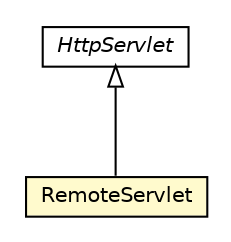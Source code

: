 #!/usr/local/bin/dot
#
# Class diagram 
# Generated by UMLGraph version R5_6-24-gf6e263 (http://www.umlgraph.org/)
#

digraph G {
	edge [fontname="Helvetica",fontsize=10,labelfontname="Helvetica",labelfontsize=10];
	node [fontname="Helvetica",fontsize=10,shape=plaintext];
	nodesep=0.25;
	ranksep=0.5;
	// org.universAAL.ri.api.manager.server.RemoteServlet
	c18136 [label=<<table title="org.universAAL.ri.api.manager.server.RemoteServlet" border="0" cellborder="1" cellspacing="0" cellpadding="2" port="p" bgcolor="lemonChiffon" href="./RemoteServlet.html">
		<tr><td><table border="0" cellspacing="0" cellpadding="1">
<tr><td align="center" balign="center"> RemoteServlet </td></tr>
		</table></td></tr>
		</table>>, URL="./RemoteServlet.html", fontname="Helvetica", fontcolor="black", fontsize=10.0];
	//org.universAAL.ri.api.manager.server.RemoteServlet extends javax.servlet.http.HttpServlet
	c18150:p -> c18136:p [dir=back,arrowtail=empty];
	// javax.servlet.http.HttpServlet
	c18150 [label=<<table title="javax.servlet.http.HttpServlet" border="0" cellborder="1" cellspacing="0" cellpadding="2" port="p" href="http://java.sun.com/j2se/1.4.2/docs/api/javax/servlet/http/HttpServlet.html">
		<tr><td><table border="0" cellspacing="0" cellpadding="1">
<tr><td align="center" balign="center"><font face="Helvetica-Oblique"> HttpServlet </font></td></tr>
		</table></td></tr>
		</table>>, URL="http://java.sun.com/j2se/1.4.2/docs/api/javax/servlet/http/HttpServlet.html", fontname="Helvetica", fontcolor="black", fontsize=10.0];
}


